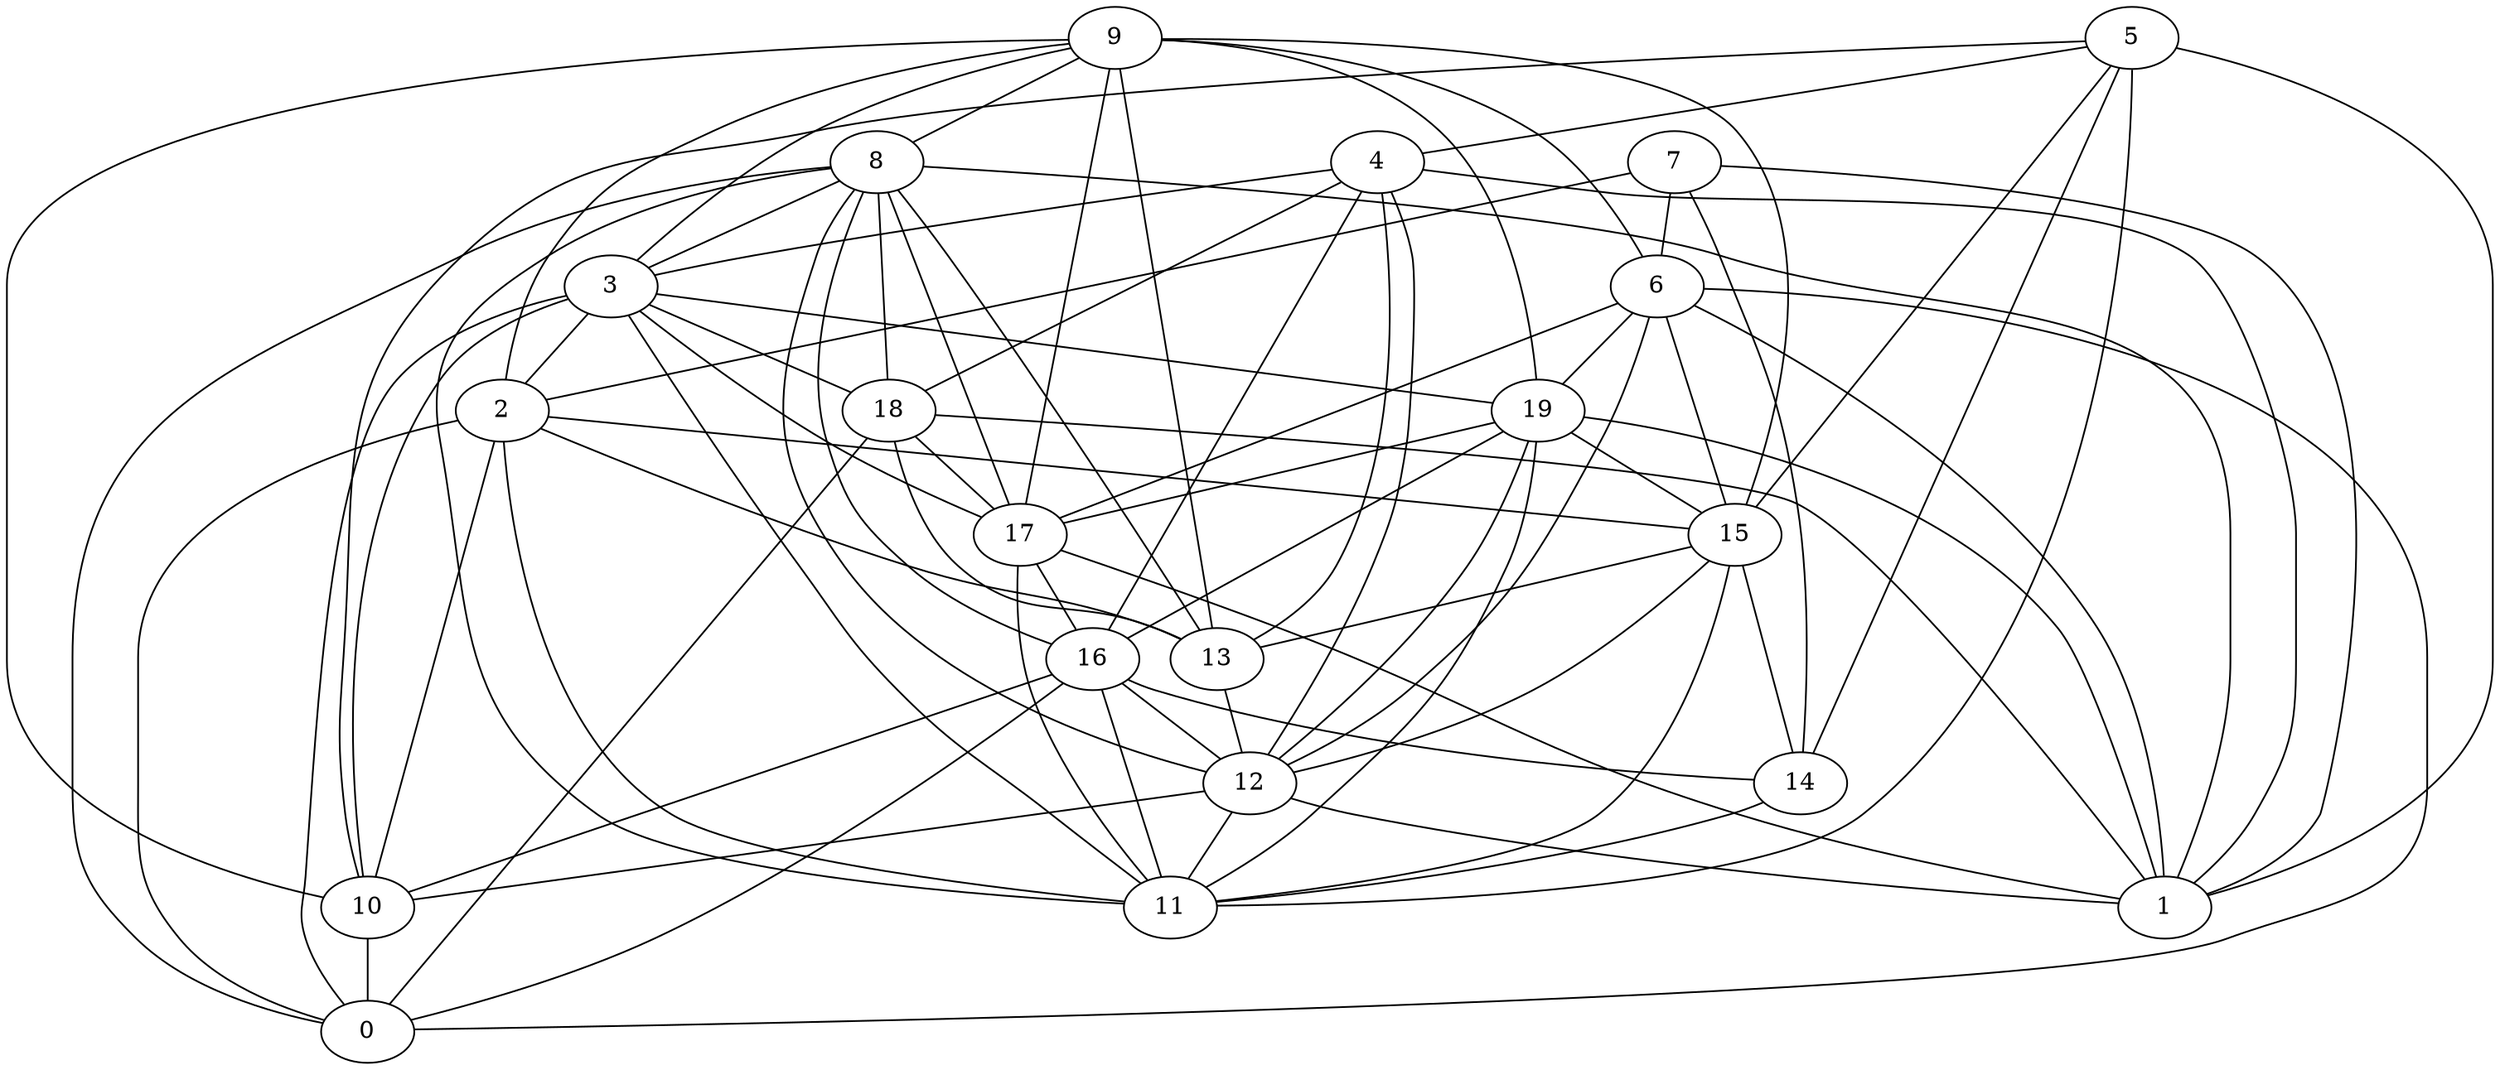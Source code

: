 digraph GG_graph {

subgraph G_graph {
edge [color = black]
"5" -> "1" [dir = none]
"5" -> "4" [dir = none]
"5" -> "11" [dir = none]
"4" -> "12" [dir = none]
"4" -> "18" [dir = none]
"4" -> "1" [dir = none]
"4" -> "3" [dir = none]
"4" -> "13" [dir = none]
"14" -> "11" [dir = none]
"8" -> "13" [dir = none]
"8" -> "17" [dir = none]
"8" -> "3" [dir = none]
"8" -> "1" [dir = none]
"8" -> "18" [dir = none]
"8" -> "11" [dir = none]
"8" -> "12" [dir = none]
"8" -> "16" [dir = none]
"8" -> "0" [dir = none]
"2" -> "11" [dir = none]
"2" -> "13" [dir = none]
"2" -> "0" [dir = none]
"2" -> "15" [dir = none]
"15" -> "14" [dir = none]
"15" -> "11" [dir = none]
"15" -> "12" [dir = none]
"13" -> "12" [dir = none]
"12" -> "11" [dir = none]
"10" -> "0" [dir = none]
"16" -> "0" [dir = none]
"16" -> "14" [dir = none]
"16" -> "11" [dir = none]
"3" -> "0" [dir = none]
"3" -> "10" [dir = none]
"3" -> "2" [dir = none]
"3" -> "19" [dir = none]
"3" -> "18" [dir = none]
"3" -> "11" [dir = none]
"7" -> "1" [dir = none]
"7" -> "2" [dir = none]
"7" -> "6" [dir = none]
"9" -> "8" [dir = none]
"9" -> "19" [dir = none]
"9" -> "2" [dir = none]
"9" -> "10" [dir = none]
"9" -> "15" [dir = none]
"9" -> "13" [dir = none]
"6" -> "17" [dir = none]
"6" -> "1" [dir = none]
"6" -> "15" [dir = none]
"6" -> "0" [dir = none]
"6" -> "12" [dir = none]
"19" -> "16" [dir = none]
"19" -> "11" [dir = none]
"19" -> "12" [dir = none]
"18" -> "13" [dir = none]
"18" -> "1" [dir = none]
"18" -> "17" [dir = none]
"17" -> "11" [dir = none]
"2" -> "10" [dir = none]
"9" -> "6" [dir = none]
"18" -> "0" [dir = none]
"19" -> "1" [dir = none]
"3" -> "17" [dir = none]
"12" -> "10" [dir = none]
"5" -> "15" [dir = none]
"12" -> "1" [dir = none]
"6" -> "19" [dir = none]
"5" -> "14" [dir = none]
"19" -> "17" [dir = none]
"16" -> "12" [dir = none]
"17" -> "16" [dir = none]
"5" -> "10" [dir = none]
"9" -> "3" [dir = none]
"16" -> "10" [dir = none]
"17" -> "1" [dir = none]
"7" -> "14" [dir = none]
"15" -> "13" [dir = none]
"19" -> "15" [dir = none]
"9" -> "17" [dir = none]
"4" -> "16" [dir = none]
}

}
